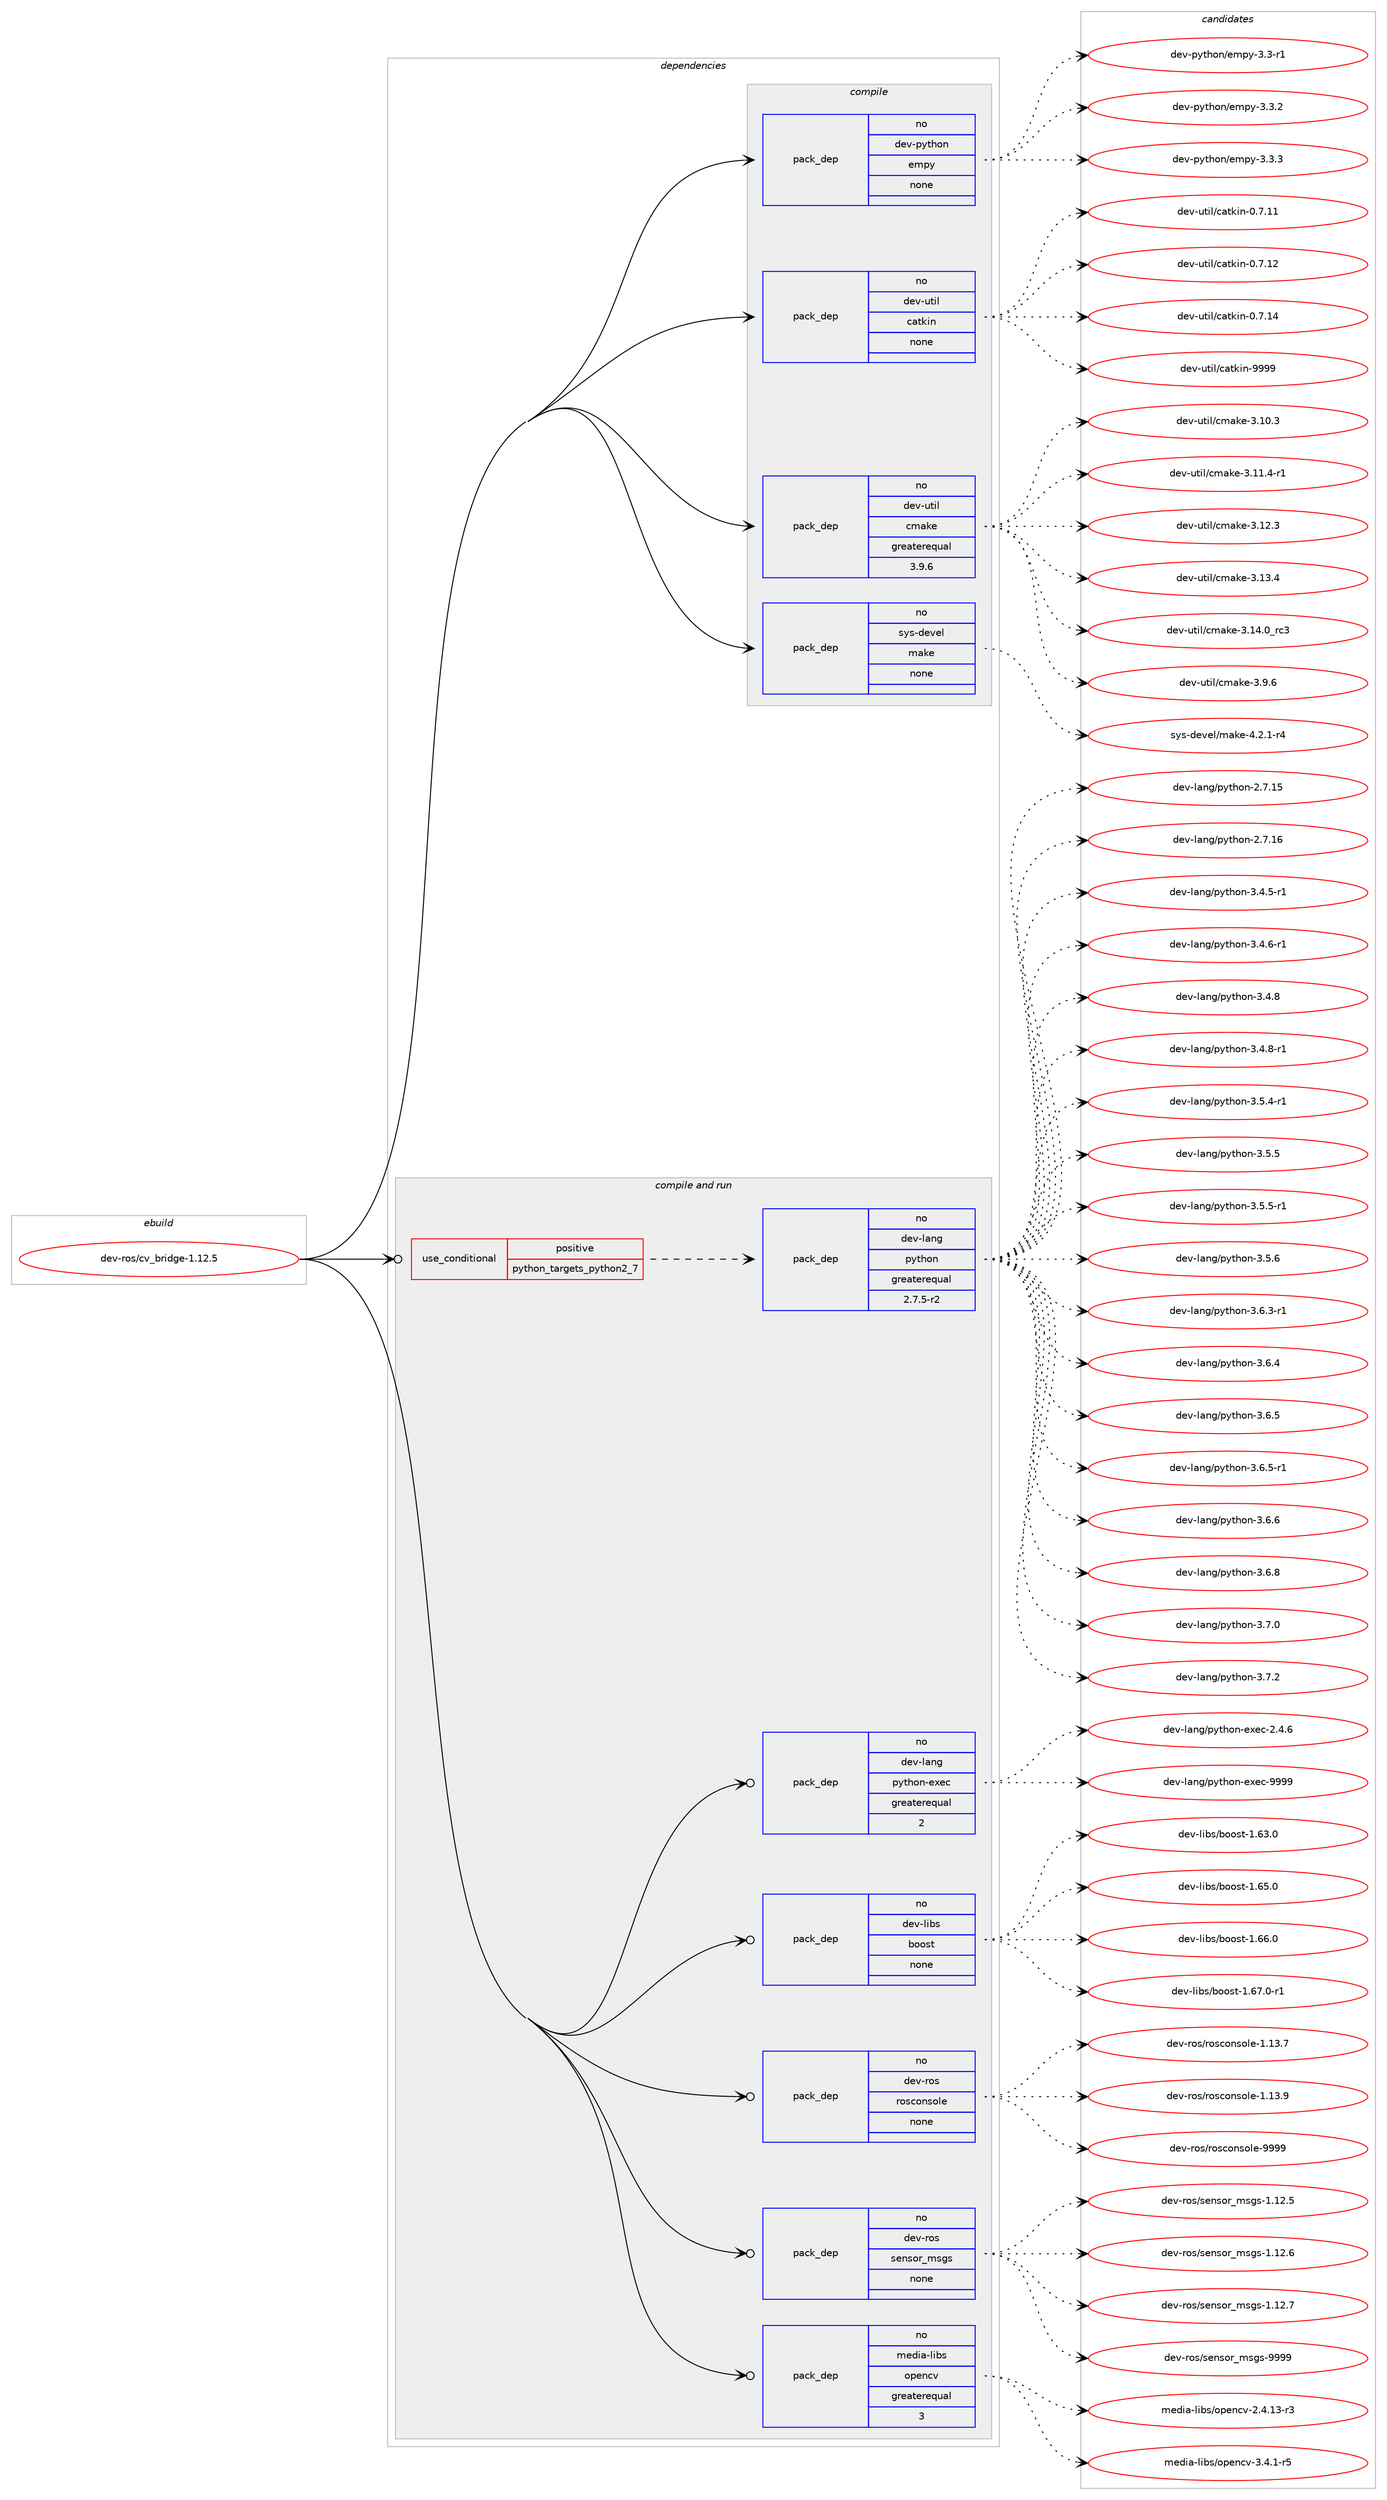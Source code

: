 digraph prolog {

# *************
# Graph options
# *************

newrank=true;
concentrate=true;
compound=true;
graph [rankdir=LR,fontname=Helvetica,fontsize=10,ranksep=1.5];#, ranksep=2.5, nodesep=0.2];
edge  [arrowhead=vee];
node  [fontname=Helvetica,fontsize=10];

# **********
# The ebuild
# **********

subgraph cluster_leftcol {
color=gray;
rank=same;
label=<<i>ebuild</i>>;
id [label="dev-ros/cv_bridge-1.12.5", color=red, width=4, href="../dev-ros/cv_bridge-1.12.5.svg"];
}

# ****************
# The dependencies
# ****************

subgraph cluster_midcol {
color=gray;
label=<<i>dependencies</i>>;
subgraph cluster_compile {
fillcolor="#eeeeee";
style=filled;
label=<<i>compile</i>>;
subgraph pack1042570 {
dependency1454186 [label=<<TABLE BORDER="0" CELLBORDER="1" CELLSPACING="0" CELLPADDING="4" WIDTH="220"><TR><TD ROWSPAN="6" CELLPADDING="30">pack_dep</TD></TR><TR><TD WIDTH="110">no</TD></TR><TR><TD>dev-python</TD></TR><TR><TD>empy</TD></TR><TR><TD>none</TD></TR><TR><TD></TD></TR></TABLE>>, shape=none, color=blue];
}
id:e -> dependency1454186:w [weight=20,style="solid",arrowhead="vee"];
subgraph pack1042571 {
dependency1454187 [label=<<TABLE BORDER="0" CELLBORDER="1" CELLSPACING="0" CELLPADDING="4" WIDTH="220"><TR><TD ROWSPAN="6" CELLPADDING="30">pack_dep</TD></TR><TR><TD WIDTH="110">no</TD></TR><TR><TD>dev-util</TD></TR><TR><TD>catkin</TD></TR><TR><TD>none</TD></TR><TR><TD></TD></TR></TABLE>>, shape=none, color=blue];
}
id:e -> dependency1454187:w [weight=20,style="solid",arrowhead="vee"];
subgraph pack1042572 {
dependency1454188 [label=<<TABLE BORDER="0" CELLBORDER="1" CELLSPACING="0" CELLPADDING="4" WIDTH="220"><TR><TD ROWSPAN="6" CELLPADDING="30">pack_dep</TD></TR><TR><TD WIDTH="110">no</TD></TR><TR><TD>dev-util</TD></TR><TR><TD>cmake</TD></TR><TR><TD>greaterequal</TD></TR><TR><TD>3.9.6</TD></TR></TABLE>>, shape=none, color=blue];
}
id:e -> dependency1454188:w [weight=20,style="solid",arrowhead="vee"];
subgraph pack1042573 {
dependency1454189 [label=<<TABLE BORDER="0" CELLBORDER="1" CELLSPACING="0" CELLPADDING="4" WIDTH="220"><TR><TD ROWSPAN="6" CELLPADDING="30">pack_dep</TD></TR><TR><TD WIDTH="110">no</TD></TR><TR><TD>sys-devel</TD></TR><TR><TD>make</TD></TR><TR><TD>none</TD></TR><TR><TD></TD></TR></TABLE>>, shape=none, color=blue];
}
id:e -> dependency1454189:w [weight=20,style="solid",arrowhead="vee"];
}
subgraph cluster_compileandrun {
fillcolor="#eeeeee";
style=filled;
label=<<i>compile and run</i>>;
subgraph cond388226 {
dependency1454190 [label=<<TABLE BORDER="0" CELLBORDER="1" CELLSPACING="0" CELLPADDING="4"><TR><TD ROWSPAN="3" CELLPADDING="10">use_conditional</TD></TR><TR><TD>positive</TD></TR><TR><TD>python_targets_python2_7</TD></TR></TABLE>>, shape=none, color=red];
subgraph pack1042574 {
dependency1454191 [label=<<TABLE BORDER="0" CELLBORDER="1" CELLSPACING="0" CELLPADDING="4" WIDTH="220"><TR><TD ROWSPAN="6" CELLPADDING="30">pack_dep</TD></TR><TR><TD WIDTH="110">no</TD></TR><TR><TD>dev-lang</TD></TR><TR><TD>python</TD></TR><TR><TD>greaterequal</TD></TR><TR><TD>2.7.5-r2</TD></TR></TABLE>>, shape=none, color=blue];
}
dependency1454190:e -> dependency1454191:w [weight=20,style="dashed",arrowhead="vee"];
}
id:e -> dependency1454190:w [weight=20,style="solid",arrowhead="odotvee"];
subgraph pack1042575 {
dependency1454192 [label=<<TABLE BORDER="0" CELLBORDER="1" CELLSPACING="0" CELLPADDING="4" WIDTH="220"><TR><TD ROWSPAN="6" CELLPADDING="30">pack_dep</TD></TR><TR><TD WIDTH="110">no</TD></TR><TR><TD>dev-lang</TD></TR><TR><TD>python-exec</TD></TR><TR><TD>greaterequal</TD></TR><TR><TD>2</TD></TR></TABLE>>, shape=none, color=blue];
}
id:e -> dependency1454192:w [weight=20,style="solid",arrowhead="odotvee"];
subgraph pack1042576 {
dependency1454193 [label=<<TABLE BORDER="0" CELLBORDER="1" CELLSPACING="0" CELLPADDING="4" WIDTH="220"><TR><TD ROWSPAN="6" CELLPADDING="30">pack_dep</TD></TR><TR><TD WIDTH="110">no</TD></TR><TR><TD>dev-libs</TD></TR><TR><TD>boost</TD></TR><TR><TD>none</TD></TR><TR><TD></TD></TR></TABLE>>, shape=none, color=blue];
}
id:e -> dependency1454193:w [weight=20,style="solid",arrowhead="odotvee"];
subgraph pack1042577 {
dependency1454194 [label=<<TABLE BORDER="0" CELLBORDER="1" CELLSPACING="0" CELLPADDING="4" WIDTH="220"><TR><TD ROWSPAN="6" CELLPADDING="30">pack_dep</TD></TR><TR><TD WIDTH="110">no</TD></TR><TR><TD>dev-ros</TD></TR><TR><TD>rosconsole</TD></TR><TR><TD>none</TD></TR><TR><TD></TD></TR></TABLE>>, shape=none, color=blue];
}
id:e -> dependency1454194:w [weight=20,style="solid",arrowhead="odotvee"];
subgraph pack1042578 {
dependency1454195 [label=<<TABLE BORDER="0" CELLBORDER="1" CELLSPACING="0" CELLPADDING="4" WIDTH="220"><TR><TD ROWSPAN="6" CELLPADDING="30">pack_dep</TD></TR><TR><TD WIDTH="110">no</TD></TR><TR><TD>dev-ros</TD></TR><TR><TD>sensor_msgs</TD></TR><TR><TD>none</TD></TR><TR><TD></TD></TR></TABLE>>, shape=none, color=blue];
}
id:e -> dependency1454195:w [weight=20,style="solid",arrowhead="odotvee"];
subgraph pack1042579 {
dependency1454196 [label=<<TABLE BORDER="0" CELLBORDER="1" CELLSPACING="0" CELLPADDING="4" WIDTH="220"><TR><TD ROWSPAN="6" CELLPADDING="30">pack_dep</TD></TR><TR><TD WIDTH="110">no</TD></TR><TR><TD>media-libs</TD></TR><TR><TD>opencv</TD></TR><TR><TD>greaterequal</TD></TR><TR><TD>3</TD></TR></TABLE>>, shape=none, color=blue];
}
id:e -> dependency1454196:w [weight=20,style="solid",arrowhead="odotvee"];
}
subgraph cluster_run {
fillcolor="#eeeeee";
style=filled;
label=<<i>run</i>>;
}
}

# **************
# The candidates
# **************

subgraph cluster_choices {
rank=same;
color=gray;
label=<<i>candidates</i>>;

subgraph choice1042570 {
color=black;
nodesep=1;
choice1001011184511212111610411111047101109112121455146514511449 [label="dev-python/empy-3.3-r1", color=red, width=4,href="../dev-python/empy-3.3-r1.svg"];
choice1001011184511212111610411111047101109112121455146514650 [label="dev-python/empy-3.3.2", color=red, width=4,href="../dev-python/empy-3.3.2.svg"];
choice1001011184511212111610411111047101109112121455146514651 [label="dev-python/empy-3.3.3", color=red, width=4,href="../dev-python/empy-3.3.3.svg"];
dependency1454186:e -> choice1001011184511212111610411111047101109112121455146514511449:w [style=dotted,weight="100"];
dependency1454186:e -> choice1001011184511212111610411111047101109112121455146514650:w [style=dotted,weight="100"];
dependency1454186:e -> choice1001011184511212111610411111047101109112121455146514651:w [style=dotted,weight="100"];
}
subgraph choice1042571 {
color=black;
nodesep=1;
choice1001011184511711610510847999711610710511045484655464949 [label="dev-util/catkin-0.7.11", color=red, width=4,href="../dev-util/catkin-0.7.11.svg"];
choice1001011184511711610510847999711610710511045484655464950 [label="dev-util/catkin-0.7.12", color=red, width=4,href="../dev-util/catkin-0.7.12.svg"];
choice1001011184511711610510847999711610710511045484655464952 [label="dev-util/catkin-0.7.14", color=red, width=4,href="../dev-util/catkin-0.7.14.svg"];
choice100101118451171161051084799971161071051104557575757 [label="dev-util/catkin-9999", color=red, width=4,href="../dev-util/catkin-9999.svg"];
dependency1454187:e -> choice1001011184511711610510847999711610710511045484655464949:w [style=dotted,weight="100"];
dependency1454187:e -> choice1001011184511711610510847999711610710511045484655464950:w [style=dotted,weight="100"];
dependency1454187:e -> choice1001011184511711610510847999711610710511045484655464952:w [style=dotted,weight="100"];
dependency1454187:e -> choice100101118451171161051084799971161071051104557575757:w [style=dotted,weight="100"];
}
subgraph choice1042572 {
color=black;
nodesep=1;
choice1001011184511711610510847991099710710145514649484651 [label="dev-util/cmake-3.10.3", color=red, width=4,href="../dev-util/cmake-3.10.3.svg"];
choice10010111845117116105108479910997107101455146494946524511449 [label="dev-util/cmake-3.11.4-r1", color=red, width=4,href="../dev-util/cmake-3.11.4-r1.svg"];
choice1001011184511711610510847991099710710145514649504651 [label="dev-util/cmake-3.12.3", color=red, width=4,href="../dev-util/cmake-3.12.3.svg"];
choice1001011184511711610510847991099710710145514649514652 [label="dev-util/cmake-3.13.4", color=red, width=4,href="../dev-util/cmake-3.13.4.svg"];
choice1001011184511711610510847991099710710145514649524648951149951 [label="dev-util/cmake-3.14.0_rc3", color=red, width=4,href="../dev-util/cmake-3.14.0_rc3.svg"];
choice10010111845117116105108479910997107101455146574654 [label="dev-util/cmake-3.9.6", color=red, width=4,href="../dev-util/cmake-3.9.6.svg"];
dependency1454188:e -> choice1001011184511711610510847991099710710145514649484651:w [style=dotted,weight="100"];
dependency1454188:e -> choice10010111845117116105108479910997107101455146494946524511449:w [style=dotted,weight="100"];
dependency1454188:e -> choice1001011184511711610510847991099710710145514649504651:w [style=dotted,weight="100"];
dependency1454188:e -> choice1001011184511711610510847991099710710145514649514652:w [style=dotted,weight="100"];
dependency1454188:e -> choice1001011184511711610510847991099710710145514649524648951149951:w [style=dotted,weight="100"];
dependency1454188:e -> choice10010111845117116105108479910997107101455146574654:w [style=dotted,weight="100"];
}
subgraph choice1042573 {
color=black;
nodesep=1;
choice1151211154510010111810110847109971071014552465046494511452 [label="sys-devel/make-4.2.1-r4", color=red, width=4,href="../sys-devel/make-4.2.1-r4.svg"];
dependency1454189:e -> choice1151211154510010111810110847109971071014552465046494511452:w [style=dotted,weight="100"];
}
subgraph choice1042574 {
color=black;
nodesep=1;
choice10010111845108971101034711212111610411111045504655464953 [label="dev-lang/python-2.7.15", color=red, width=4,href="../dev-lang/python-2.7.15.svg"];
choice10010111845108971101034711212111610411111045504655464954 [label="dev-lang/python-2.7.16", color=red, width=4,href="../dev-lang/python-2.7.16.svg"];
choice1001011184510897110103471121211161041111104551465246534511449 [label="dev-lang/python-3.4.5-r1", color=red, width=4,href="../dev-lang/python-3.4.5-r1.svg"];
choice1001011184510897110103471121211161041111104551465246544511449 [label="dev-lang/python-3.4.6-r1", color=red, width=4,href="../dev-lang/python-3.4.6-r1.svg"];
choice100101118451089711010347112121116104111110455146524656 [label="dev-lang/python-3.4.8", color=red, width=4,href="../dev-lang/python-3.4.8.svg"];
choice1001011184510897110103471121211161041111104551465246564511449 [label="dev-lang/python-3.4.8-r1", color=red, width=4,href="../dev-lang/python-3.4.8-r1.svg"];
choice1001011184510897110103471121211161041111104551465346524511449 [label="dev-lang/python-3.5.4-r1", color=red, width=4,href="../dev-lang/python-3.5.4-r1.svg"];
choice100101118451089711010347112121116104111110455146534653 [label="dev-lang/python-3.5.5", color=red, width=4,href="../dev-lang/python-3.5.5.svg"];
choice1001011184510897110103471121211161041111104551465346534511449 [label="dev-lang/python-3.5.5-r1", color=red, width=4,href="../dev-lang/python-3.5.5-r1.svg"];
choice100101118451089711010347112121116104111110455146534654 [label="dev-lang/python-3.5.6", color=red, width=4,href="../dev-lang/python-3.5.6.svg"];
choice1001011184510897110103471121211161041111104551465446514511449 [label="dev-lang/python-3.6.3-r1", color=red, width=4,href="../dev-lang/python-3.6.3-r1.svg"];
choice100101118451089711010347112121116104111110455146544652 [label="dev-lang/python-3.6.4", color=red, width=4,href="../dev-lang/python-3.6.4.svg"];
choice100101118451089711010347112121116104111110455146544653 [label="dev-lang/python-3.6.5", color=red, width=4,href="../dev-lang/python-3.6.5.svg"];
choice1001011184510897110103471121211161041111104551465446534511449 [label="dev-lang/python-3.6.5-r1", color=red, width=4,href="../dev-lang/python-3.6.5-r1.svg"];
choice100101118451089711010347112121116104111110455146544654 [label="dev-lang/python-3.6.6", color=red, width=4,href="../dev-lang/python-3.6.6.svg"];
choice100101118451089711010347112121116104111110455146544656 [label="dev-lang/python-3.6.8", color=red, width=4,href="../dev-lang/python-3.6.8.svg"];
choice100101118451089711010347112121116104111110455146554648 [label="dev-lang/python-3.7.0", color=red, width=4,href="../dev-lang/python-3.7.0.svg"];
choice100101118451089711010347112121116104111110455146554650 [label="dev-lang/python-3.7.2", color=red, width=4,href="../dev-lang/python-3.7.2.svg"];
dependency1454191:e -> choice10010111845108971101034711212111610411111045504655464953:w [style=dotted,weight="100"];
dependency1454191:e -> choice10010111845108971101034711212111610411111045504655464954:w [style=dotted,weight="100"];
dependency1454191:e -> choice1001011184510897110103471121211161041111104551465246534511449:w [style=dotted,weight="100"];
dependency1454191:e -> choice1001011184510897110103471121211161041111104551465246544511449:w [style=dotted,weight="100"];
dependency1454191:e -> choice100101118451089711010347112121116104111110455146524656:w [style=dotted,weight="100"];
dependency1454191:e -> choice1001011184510897110103471121211161041111104551465246564511449:w [style=dotted,weight="100"];
dependency1454191:e -> choice1001011184510897110103471121211161041111104551465346524511449:w [style=dotted,weight="100"];
dependency1454191:e -> choice100101118451089711010347112121116104111110455146534653:w [style=dotted,weight="100"];
dependency1454191:e -> choice1001011184510897110103471121211161041111104551465346534511449:w [style=dotted,weight="100"];
dependency1454191:e -> choice100101118451089711010347112121116104111110455146534654:w [style=dotted,weight="100"];
dependency1454191:e -> choice1001011184510897110103471121211161041111104551465446514511449:w [style=dotted,weight="100"];
dependency1454191:e -> choice100101118451089711010347112121116104111110455146544652:w [style=dotted,weight="100"];
dependency1454191:e -> choice100101118451089711010347112121116104111110455146544653:w [style=dotted,weight="100"];
dependency1454191:e -> choice1001011184510897110103471121211161041111104551465446534511449:w [style=dotted,weight="100"];
dependency1454191:e -> choice100101118451089711010347112121116104111110455146544654:w [style=dotted,weight="100"];
dependency1454191:e -> choice100101118451089711010347112121116104111110455146544656:w [style=dotted,weight="100"];
dependency1454191:e -> choice100101118451089711010347112121116104111110455146554648:w [style=dotted,weight="100"];
dependency1454191:e -> choice100101118451089711010347112121116104111110455146554650:w [style=dotted,weight="100"];
}
subgraph choice1042575 {
color=black;
nodesep=1;
choice1001011184510897110103471121211161041111104510112010199455046524654 [label="dev-lang/python-exec-2.4.6", color=red, width=4,href="../dev-lang/python-exec-2.4.6.svg"];
choice10010111845108971101034711212111610411111045101120101994557575757 [label="dev-lang/python-exec-9999", color=red, width=4,href="../dev-lang/python-exec-9999.svg"];
dependency1454192:e -> choice1001011184510897110103471121211161041111104510112010199455046524654:w [style=dotted,weight="100"];
dependency1454192:e -> choice10010111845108971101034711212111610411111045101120101994557575757:w [style=dotted,weight="100"];
}
subgraph choice1042576 {
color=black;
nodesep=1;
choice1001011184510810598115479811111111511645494654514648 [label="dev-libs/boost-1.63.0", color=red, width=4,href="../dev-libs/boost-1.63.0.svg"];
choice1001011184510810598115479811111111511645494654534648 [label="dev-libs/boost-1.65.0", color=red, width=4,href="../dev-libs/boost-1.65.0.svg"];
choice1001011184510810598115479811111111511645494654544648 [label="dev-libs/boost-1.66.0", color=red, width=4,href="../dev-libs/boost-1.66.0.svg"];
choice10010111845108105981154798111111115116454946545546484511449 [label="dev-libs/boost-1.67.0-r1", color=red, width=4,href="../dev-libs/boost-1.67.0-r1.svg"];
dependency1454193:e -> choice1001011184510810598115479811111111511645494654514648:w [style=dotted,weight="100"];
dependency1454193:e -> choice1001011184510810598115479811111111511645494654534648:w [style=dotted,weight="100"];
dependency1454193:e -> choice1001011184510810598115479811111111511645494654544648:w [style=dotted,weight="100"];
dependency1454193:e -> choice10010111845108105981154798111111115116454946545546484511449:w [style=dotted,weight="100"];
}
subgraph choice1042577 {
color=black;
nodesep=1;
choice10010111845114111115471141111159911111011511110810145494649514655 [label="dev-ros/rosconsole-1.13.7", color=red, width=4,href="../dev-ros/rosconsole-1.13.7.svg"];
choice10010111845114111115471141111159911111011511110810145494649514657 [label="dev-ros/rosconsole-1.13.9", color=red, width=4,href="../dev-ros/rosconsole-1.13.9.svg"];
choice1001011184511411111547114111115991111101151111081014557575757 [label="dev-ros/rosconsole-9999", color=red, width=4,href="../dev-ros/rosconsole-9999.svg"];
dependency1454194:e -> choice10010111845114111115471141111159911111011511110810145494649514655:w [style=dotted,weight="100"];
dependency1454194:e -> choice10010111845114111115471141111159911111011511110810145494649514657:w [style=dotted,weight="100"];
dependency1454194:e -> choice1001011184511411111547114111115991111101151111081014557575757:w [style=dotted,weight="100"];
}
subgraph choice1042578 {
color=black;
nodesep=1;
choice10010111845114111115471151011101151111149510911510311545494649504653 [label="dev-ros/sensor_msgs-1.12.5", color=red, width=4,href="../dev-ros/sensor_msgs-1.12.5.svg"];
choice10010111845114111115471151011101151111149510911510311545494649504654 [label="dev-ros/sensor_msgs-1.12.6", color=red, width=4,href="../dev-ros/sensor_msgs-1.12.6.svg"];
choice10010111845114111115471151011101151111149510911510311545494649504655 [label="dev-ros/sensor_msgs-1.12.7", color=red, width=4,href="../dev-ros/sensor_msgs-1.12.7.svg"];
choice1001011184511411111547115101110115111114951091151031154557575757 [label="dev-ros/sensor_msgs-9999", color=red, width=4,href="../dev-ros/sensor_msgs-9999.svg"];
dependency1454195:e -> choice10010111845114111115471151011101151111149510911510311545494649504653:w [style=dotted,weight="100"];
dependency1454195:e -> choice10010111845114111115471151011101151111149510911510311545494649504654:w [style=dotted,weight="100"];
dependency1454195:e -> choice10010111845114111115471151011101151111149510911510311545494649504655:w [style=dotted,weight="100"];
dependency1454195:e -> choice1001011184511411111547115101110115111114951091151031154557575757:w [style=dotted,weight="100"];
}
subgraph choice1042579 {
color=black;
nodesep=1;
choice1091011001059745108105981154711111210111099118455046524649514511451 [label="media-libs/opencv-2.4.13-r3", color=red, width=4,href="../media-libs/opencv-2.4.13-r3.svg"];
choice10910110010597451081059811547111112101110991184551465246494511453 [label="media-libs/opencv-3.4.1-r5", color=red, width=4,href="../media-libs/opencv-3.4.1-r5.svg"];
dependency1454196:e -> choice1091011001059745108105981154711111210111099118455046524649514511451:w [style=dotted,weight="100"];
dependency1454196:e -> choice10910110010597451081059811547111112101110991184551465246494511453:w [style=dotted,weight="100"];
}
}

}
